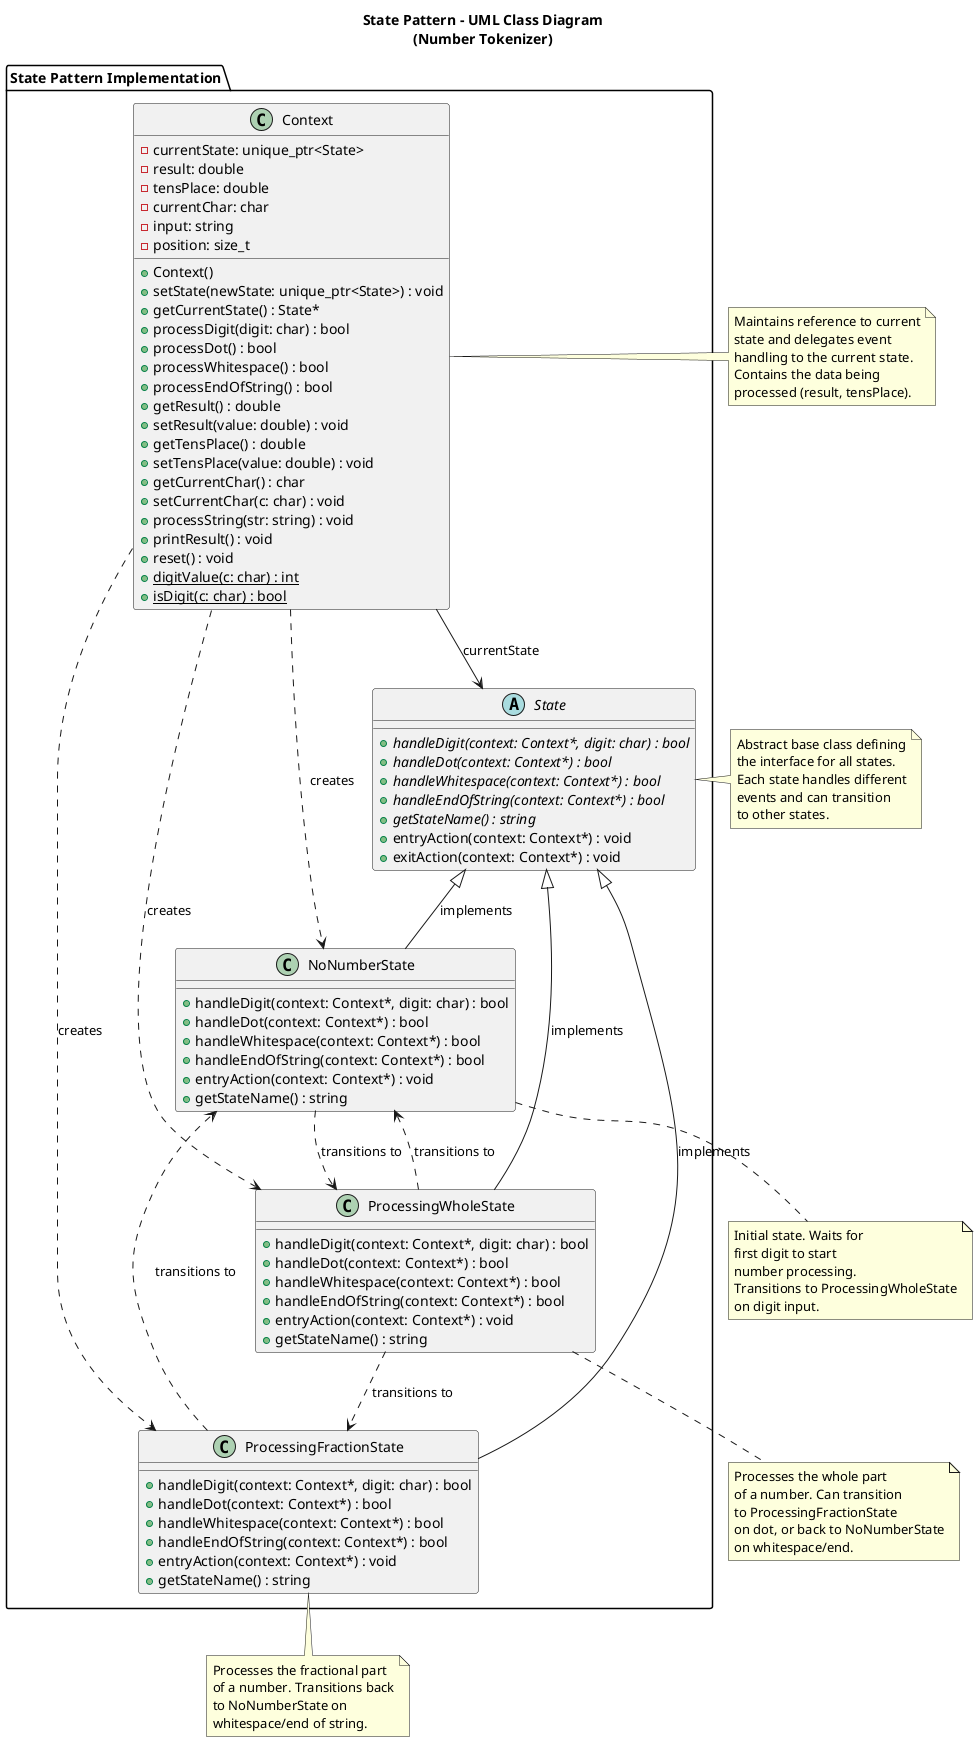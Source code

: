 @startuml StatePattern_ClassDiagram
!define RECTANGLE class

title State Pattern - UML Class Diagram\n(Number Tokenizer)

package "State Pattern Implementation" {
    
    abstract class State {
        + {abstract} handleDigit(context: Context*, digit: char) : bool
        + {abstract} handleDot(context: Context*) : bool
        + {abstract} handleWhitespace(context: Context*) : bool
        + {abstract} handleEndOfString(context: Context*) : bool
        + {abstract} getStateName() : string
        + entryAction(context: Context*) : void
        + exitAction(context: Context*) : void
    }

    class Context {
        - currentState: unique_ptr<State>
        - result: double
        - tensPlace: double
        - currentChar: char
        - input: string
        - position: size_t
        
        + Context()
        + setState(newState: unique_ptr<State>) : void
        + getCurrentState() : State*
        + processDigit(digit: char) : bool
        + processDot() : bool
        + processWhitespace() : bool
        + processEndOfString() : bool
        + getResult() : double
        + setResult(value: double) : void
        + getTensPlace() : double
        + setTensPlace(value: double) : void
        + getCurrentChar() : char
        + setCurrentChar(c: char) : void
        + processString(str: string) : void
        + printResult() : void
        + reset() : void
        + {static} digitValue(c: char) : int
        + {static} isDigit(c: char) : bool
    }

    class NoNumberState {
        + handleDigit(context: Context*, digit: char) : bool
        + handleDot(context: Context*) : bool
        + handleWhitespace(context: Context*) : bool
        + handleEndOfString(context: Context*) : bool
        + entryAction(context: Context*) : void
        + getStateName() : string
    }

    class ProcessingWholeState {
        + handleDigit(context: Context*, digit: char) : bool
        + handleDot(context: Context*) : bool
        + handleWhitespace(context: Context*) : bool
        + handleEndOfString(context: Context*) : bool
        + entryAction(context: Context*) : void
        + getStateName() : string
    }

    class ProcessingFractionState {
        + handleDigit(context: Context*, digit: char) : bool
        + handleDot(context: Context*) : bool
        + handleWhitespace(context: Context*) : bool
        + handleEndOfString(context: Context*) : bool
        + entryAction(context: Context*) : void
        + getStateName() : string
    }
}

' Relationships
Context --> State : currentState
State <|-- NoNumberState : implements
State <|-- ProcessingWholeState : implements
State <|-- ProcessingFractionState : implements

' Dependencies (calls)
Context ..> NoNumberState : creates
Context ..> ProcessingWholeState : creates
Context ..> ProcessingFractionState : creates

NoNumberState ..> ProcessingWholeState : transitions to
ProcessingWholeState ..> ProcessingFractionState : transitions to
ProcessingWholeState ..> NoNumberState : transitions to
ProcessingFractionState ..> NoNumberState : transitions to

' Notes
note right of State
    Abstract base class defining
    the interface for all states.
    Each state handles different
    events and can transition
    to other states.
end note

note right of Context
    Maintains reference to current
    state and delegates event
    handling to the current state.
    Contains the data being
    processed (result, tensPlace).
end note

note bottom of NoNumberState
    Initial state. Waits for
    first digit to start
    number processing.
    Transitions to ProcessingWholeState
    on digit input.
end note

note bottom of ProcessingWholeState
    Processes the whole part
    of a number. Can transition
    to ProcessingFractionState
    on dot, or back to NoNumberState
    on whitespace/end.
end note

note bottom of ProcessingFractionState
    Processes the fractional part
    of a number. Transitions back
    to NoNumberState on
    whitespace/end of string.
end note

@enduml

